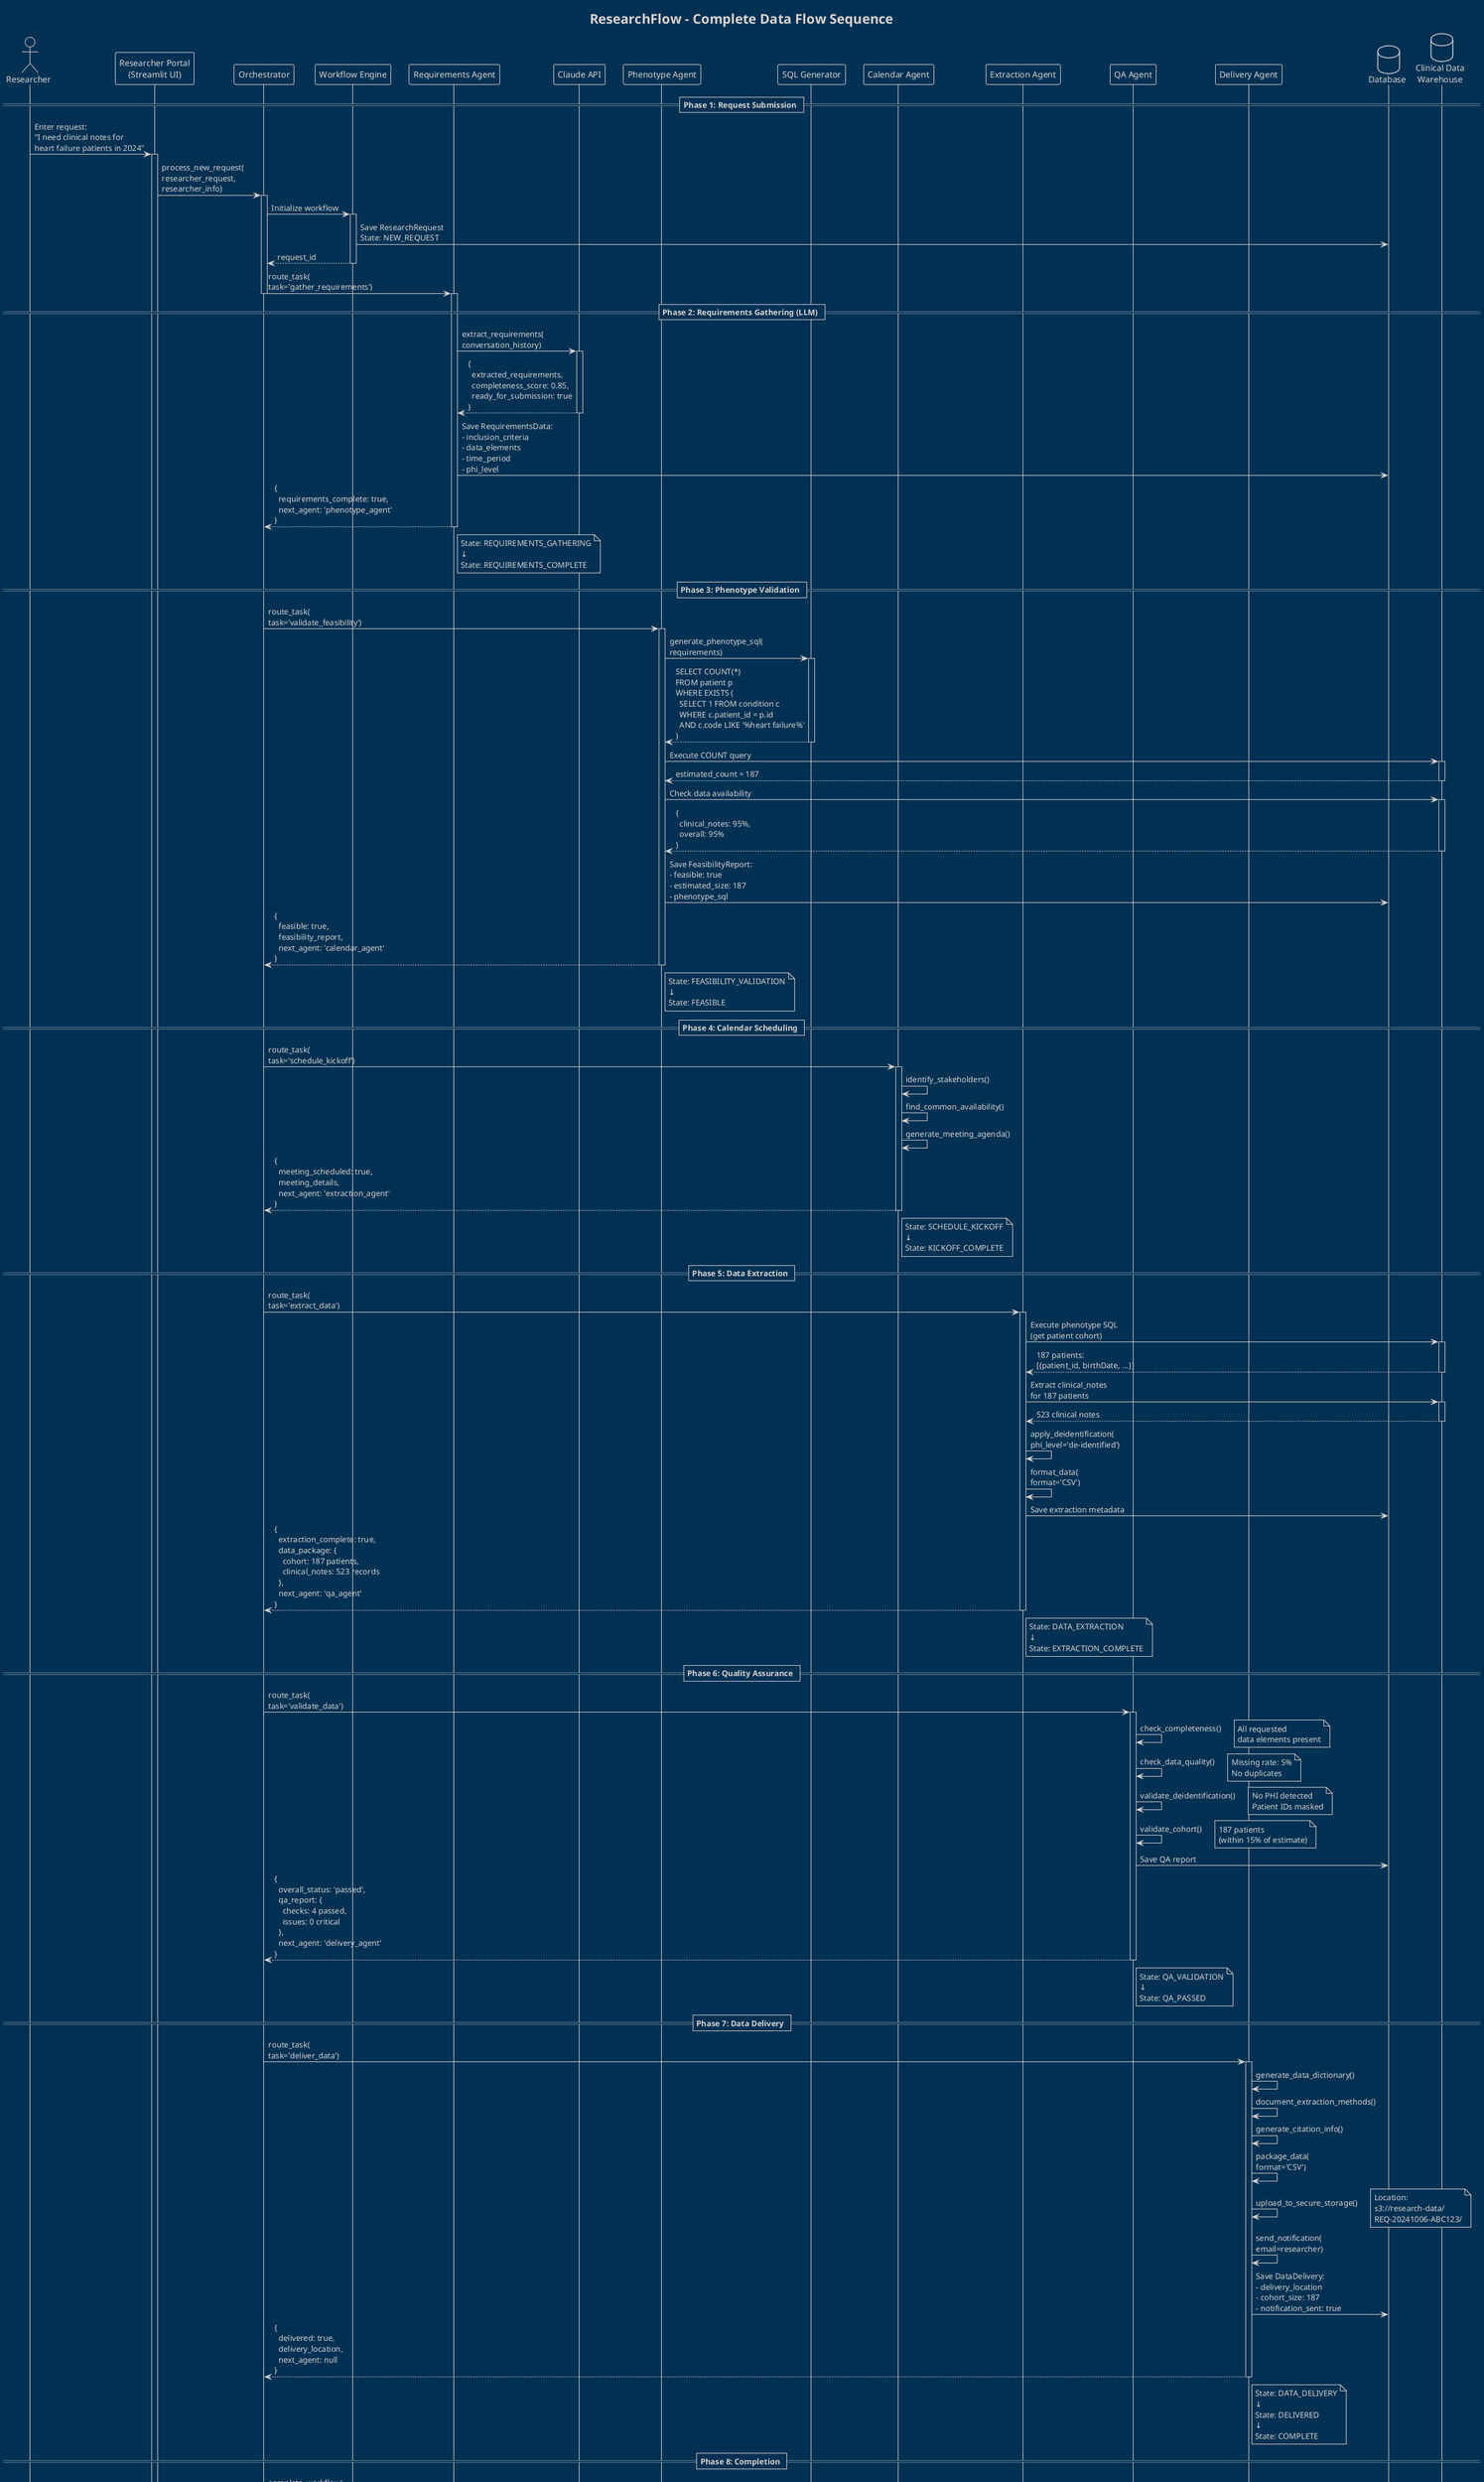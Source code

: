 @startuml ResearchFlow Sequence Diagram
!theme blueprint

title ResearchFlow - Complete Data Flow Sequence

actor Researcher
participant "Researcher Portal\n(Streamlit UI)" as UI
participant "Orchestrator" as Orch
participant "Workflow Engine" as WF
participant "Requirements Agent" as RA
participant "Claude API" as Claude
participant "Phenotype Agent" as PA
participant "SQL Generator" as SQL
participant "Calendar Agent" as CA
participant "Extraction Agent" as EA
participant "QA Agent" as QA
participant "Delivery Agent" as DA
database "Database" as DB
database "Clinical Data\nWarehouse" as CDW

== Phase 1: Request Submission ==

Researcher -> UI: Enter request:\n"I need clinical notes for\nheart failure patients in 2024"
activate UI

UI -> Orch: process_new_request(\nresearcher_request,\nresearcher_info)
activate Orch

Orch -> WF: Initialize workflow
activate WF
WF -> DB: Save ResearchRequest\nState: NEW_REQUEST
WF --> Orch: request_id
deactivate WF

Orch -> RA: route_task(\ntask='gather_requirements')
deactivate Orch

== Phase 2: Requirements Gathering (LLM) ==

activate RA
RA -> Claude: extract_requirements(\nconversation_history)
activate Claude
Claude --> RA: {\n  extracted_requirements,\n  completeness_score: 0.85,\n  ready_for_submission: true\n}
deactivate Claude

RA -> DB: Save RequirementsData:\n- inclusion_criteria\n- data_elements\n- time_period\n- phi_level
RA --> Orch: {\n  requirements_complete: true,\n  next_agent: 'phenotype_agent'\n}
deactivate RA

note right of RA
  State: REQUIREMENTS_GATHERING
  ↓
  State: REQUIREMENTS_COMPLETE
end note

== Phase 3: Phenotype Validation ==

Orch -> PA: route_task(\ntask='validate_feasibility')
activate PA

PA -> SQL: generate_phenotype_sql(\nrequirements)
activate SQL
SQL --> PA: SELECT COUNT(*)\nFROM patient p\nWHERE EXISTS (\n  SELECT 1 FROM condition c\n  WHERE c.patient_id = p.id\n  AND c.code LIKE '%heart failure%'\n)
deactivate SQL

PA -> CDW: Execute COUNT query
activate CDW
CDW --> PA: estimated_count = 187
deactivate CDW

PA -> CDW: Check data availability
activate CDW
CDW --> PA: {\n  clinical_notes: 95%,\n  overall: 95%\n}
deactivate CDW

PA -> DB: Save FeasibilityReport:\n- feasible: true\n- estimated_size: 187\n- phenotype_sql

PA --> Orch: {\n  feasible: true,\n  feasibility_report,\n  next_agent: 'calendar_agent'\n}
deactivate PA

note right of PA
  State: FEASIBILITY_VALIDATION
  ↓
  State: FEASIBLE
end note

== Phase 4: Calendar Scheduling ==

Orch -> CA: route_task(\ntask='schedule_kickoff')
activate CA

CA -> CA: identify_stakeholders()
CA -> CA: find_common_availability()
CA -> CA: generate_meeting_agenda()

CA --> Orch: {\n  meeting_scheduled: true,\n  meeting_details,\n  next_agent: 'extraction_agent'\n}
deactivate CA

note right of CA
  State: SCHEDULE_KICKOFF
  ↓
  State: KICKOFF_COMPLETE
end note

== Phase 5: Data Extraction ==

Orch -> EA: route_task(\ntask='extract_data')
activate EA

EA -> CDW: Execute phenotype SQL\n(get patient cohort)
activate CDW
CDW --> EA: 187 patients:\n[{patient_id, birthDate, ...}]
deactivate CDW

EA -> CDW: Extract clinical_notes\nfor 187 patients
activate CDW
CDW --> EA: 523 clinical notes
deactivate CDW

EA -> EA: apply_deidentification(\nphi_level='de-identified')
EA -> EA: format_data(\nformat='CSV')

EA -> DB: Save extraction metadata

EA --> Orch: {\n  extraction_complete: true,\n  data_package: {\n    cohort: 187 patients,\n    clinical_notes: 523 records\n  },\n  next_agent: 'qa_agent'\n}
deactivate EA

note right of EA
  State: DATA_EXTRACTION
  ↓
  State: EXTRACTION_COMPLETE
end note

== Phase 6: Quality Assurance ==

Orch -> QA: route_task(\ntask='validate_data')
activate QA

QA -> QA: check_completeness()
note right: All requested\ndata elements present

QA -> QA: check_data_quality()
note right: Missing rate: 5%\nNo duplicates

QA -> QA: validate_deidentification()
note right: No PHI detected\nPatient IDs masked

QA -> QA: validate_cohort()
note right: 187 patients\n(within 15% of estimate)

QA -> DB: Save QA report

QA --> Orch: {\n  overall_status: 'passed',\n  qa_report: {\n    checks: 4 passed,\n    issues: 0 critical\n  },\n  next_agent: 'delivery_agent'\n}
deactivate QA

note right of QA
  State: QA_VALIDATION
  ↓
  State: QA_PASSED
end note

== Phase 7: Data Delivery ==

Orch -> DA: route_task(\ntask='deliver_data')
activate DA

DA -> DA: generate_data_dictionary()
DA -> DA: document_extraction_methods()
DA -> DA: generate_citation_info()

DA -> DA: package_data(\nformat='CSV')

DA -> DA: upload_to_secure_storage()
note right: Location:\ns3://research-data/\nREQ-20241006-ABC123/

DA -> DA: send_notification(\nemail=researcher)

DA -> DB: Save DataDelivery:\n- delivery_location\n- cohort_size: 187\n- notification_sent: true

DA --> Orch: {\n  delivered: true,\n  delivery_location,\n  next_agent: null\n}
deactivate DA

note right of DA
  State: DATA_DELIVERY
  ↓
  State: DELIVERED
  ↓
  State: COMPLETE
end note

== Phase 8: Completion ==

Orch -> WF: complete_workflow(\nstate='COMPLETE')
activate WF
WF -> DB: Update ResearchRequest:\n- completed_at\n- final_state: 'delivered'
deactivate WF

Orch --> UI: Workflow complete\nData ready for download
deactivate Orch

UI --> Researcher: ✅ Your data is ready!\nCohort: 187 patients\nDownload: [Link]
deactivate UI

note over Researcher, DB
  **Total Time: ~23 minutes**
  (vs 2-3 weeks manually)

  **Cost: $150**
  (vs $1,500 manually)
end note

@enduml
